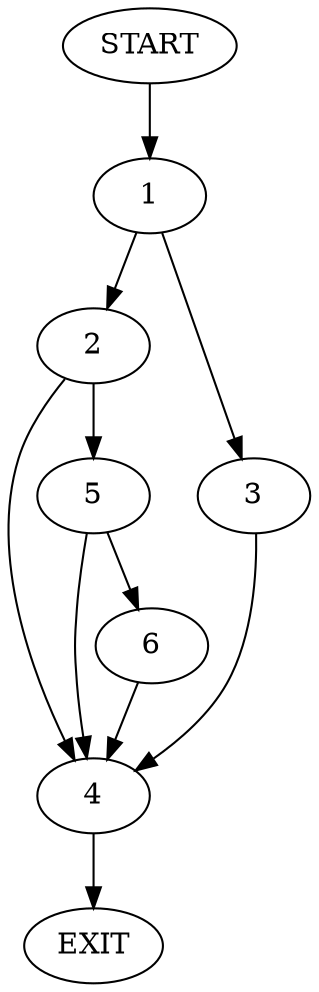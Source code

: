 digraph {
0 [label="START"]
7 [label="EXIT"]
0 -> 1
1 -> 2
1 -> 3
3 -> 4
2 -> 5
2 -> 4
4 -> 7
5 -> 6
5 -> 4
6 -> 4
}
